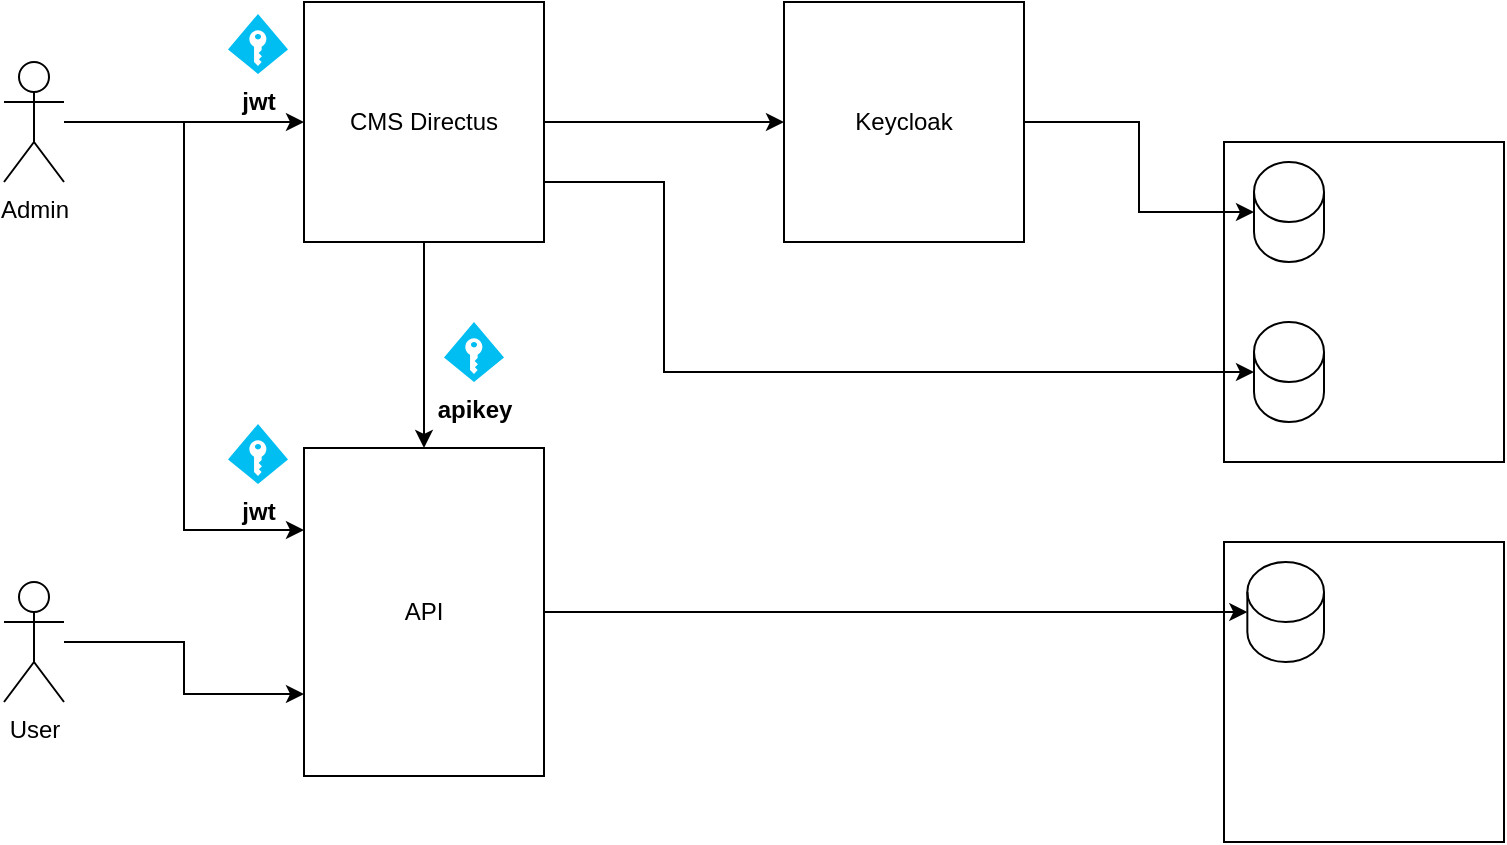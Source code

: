 <mxfile version="21.7.2" type="device">
  <diagram name="Page-1" id="kjfFAkuq4WJYA48KYRBB">
    <mxGraphModel dx="999" dy="608" grid="1" gridSize="10" guides="1" tooltips="1" connect="1" arrows="1" fold="1" page="1" pageScale="1" pageWidth="850" pageHeight="1100" math="0" shadow="0">
      <root>
        <mxCell id="0" />
        <mxCell id="1" parent="0" />
        <mxCell id="QCv3PliEFTNqHR0u3MRq-42" value="" style="group" vertex="1" connectable="0" parent="1">
          <mxGeometry x="680" y="360" width="140" height="150" as="geometry" />
        </mxCell>
        <mxCell id="QCv3PliEFTNqHR0u3MRq-41" value="" style="rounded=0;whiteSpace=wrap;html=1;" vertex="1" parent="QCv3PliEFTNqHR0u3MRq-42">
          <mxGeometry width="140" height="150" as="geometry" />
        </mxCell>
        <mxCell id="QCv3PliEFTNqHR0u3MRq-16" value="" style="shape=cylinder3;whiteSpace=wrap;html=1;boundedLbl=1;backgroundOutline=1;size=15;" vertex="1" parent="QCv3PliEFTNqHR0u3MRq-42">
          <mxGeometry x="11.67" y="10" width="38.33" height="50" as="geometry" />
        </mxCell>
        <mxCell id="QCv3PliEFTNqHR0u3MRq-18" value="" style="shape=image;verticalLabelPosition=bottom;labelBackgroundColor=default;verticalAlign=top;aspect=fixed;imageAspect=0;image=https://miro.medium.com/v2/resize:fit:256/1*XR69xeq43LgKB0T_LjZqwQ.png;" vertex="1" parent="QCv3PliEFTNqHR0u3MRq-42">
          <mxGeometry x="70" y="90" width="60" height="60" as="geometry" />
        </mxCell>
        <mxCell id="QCv3PliEFTNqHR0u3MRq-4" value="" style="group" vertex="1" connectable="0" parent="1">
          <mxGeometry x="460" y="90" width="120" height="120" as="geometry" />
        </mxCell>
        <mxCell id="QCv3PliEFTNqHR0u3MRq-1" value="Keycloak" style="whiteSpace=wrap;html=1;aspect=fixed;" vertex="1" parent="QCv3PliEFTNqHR0u3MRq-4">
          <mxGeometry width="120" height="120" as="geometry" />
        </mxCell>
        <mxCell id="QCv3PliEFTNqHR0u3MRq-3" value="" style="shape=image;verticalLabelPosition=bottom;labelBackgroundColor=default;verticalAlign=top;aspect=fixed;imageAspect=0;image=https://cf.appdrag.com/dashboard-openvm-clo-b2d42c/uploads/Keycloak-VC4L-19JH.png;" vertex="1" parent="QCv3PliEFTNqHR0u3MRq-4">
          <mxGeometry width="50" height="50" as="geometry" />
        </mxCell>
        <mxCell id="QCv3PliEFTNqHR0u3MRq-7" value="" style="group" vertex="1" connectable="0" parent="1">
          <mxGeometry x="220" y="90" width="120" height="120" as="geometry" />
        </mxCell>
        <mxCell id="QCv3PliEFTNqHR0u3MRq-5" value="CMS Directus" style="rounded=0;whiteSpace=wrap;html=1;" vertex="1" parent="QCv3PliEFTNqHR0u3MRq-7">
          <mxGeometry width="120" height="120" as="geometry" />
        </mxCell>
        <mxCell id="QCv3PliEFTNqHR0u3MRq-6" value="" style="shape=image;verticalLabelPosition=bottom;labelBackgroundColor=default;verticalAlign=top;aspect=fixed;imageAspect=0;image=https://progsoft.net/images/directus-icon-eef4bb3122109f8b035ecf997c3adf5edd57a797.png;" vertex="1" parent="QCv3PliEFTNqHR0u3MRq-7">
          <mxGeometry y="3" width="65.94" height="40" as="geometry" />
        </mxCell>
        <mxCell id="QCv3PliEFTNqHR0u3MRq-36" style="edgeStyle=orthogonalEdgeStyle;rounded=0;orthogonalLoop=1;jettySize=auto;html=1;" edge="1" parent="1" source="QCv3PliEFTNqHR0u3MRq-21" target="QCv3PliEFTNqHR0u3MRq-5">
          <mxGeometry relative="1" as="geometry" />
        </mxCell>
        <mxCell id="QCv3PliEFTNqHR0u3MRq-37" style="edgeStyle=orthogonalEdgeStyle;rounded=0;orthogonalLoop=1;jettySize=auto;html=1;entryX=0;entryY=0.25;entryDx=0;entryDy=0;" edge="1" parent="1" target="QCv3PliEFTNqHR0u3MRq-20">
          <mxGeometry relative="1" as="geometry">
            <mxPoint x="100" y="150" as="sourcePoint" />
            <Array as="points">
              <mxPoint x="160" y="150" />
              <mxPoint x="160" y="354" />
            </Array>
          </mxGeometry>
        </mxCell>
        <mxCell id="QCv3PliEFTNqHR0u3MRq-21" value="Admin" style="shape=umlActor;verticalLabelPosition=bottom;verticalAlign=top;html=1;outlineConnect=0;" vertex="1" parent="1">
          <mxGeometry x="70" y="120" width="30" height="60" as="geometry" />
        </mxCell>
        <mxCell id="QCv3PliEFTNqHR0u3MRq-44" style="edgeStyle=orthogonalEdgeStyle;rounded=0;orthogonalLoop=1;jettySize=auto;html=1;entryX=0;entryY=0.75;entryDx=0;entryDy=0;" edge="1" parent="1" source="QCv3PliEFTNqHR0u3MRq-22" target="QCv3PliEFTNqHR0u3MRq-20">
          <mxGeometry relative="1" as="geometry" />
        </mxCell>
        <mxCell id="QCv3PliEFTNqHR0u3MRq-22" value="User" style="shape=umlActor;verticalLabelPosition=bottom;verticalAlign=top;html=1;outlineConnect=0;" vertex="1" parent="1">
          <mxGeometry x="70" y="380" width="30" height="60" as="geometry" />
        </mxCell>
        <mxCell id="QCv3PliEFTNqHR0u3MRq-26" value="" style="group" vertex="1" connectable="0" parent="1">
          <mxGeometry x="680" y="160" width="140" height="170" as="geometry" />
        </mxCell>
        <mxCell id="QCv3PliEFTNqHR0u3MRq-24" value="" style="rounded=0;whiteSpace=wrap;html=1;" vertex="1" parent="QCv3PliEFTNqHR0u3MRq-26">
          <mxGeometry width="140" height="160" as="geometry" />
        </mxCell>
        <mxCell id="QCv3PliEFTNqHR0u3MRq-8" value="" style="shape=cylinder3;whiteSpace=wrap;html=1;boundedLbl=1;backgroundOutline=1;size=15;" vertex="1" parent="QCv3PliEFTNqHR0u3MRq-26">
          <mxGeometry x="15" y="10" width="35" height="50" as="geometry" />
        </mxCell>
        <mxCell id="QCv3PliEFTNqHR0u3MRq-13" value="" style="shape=image;verticalLabelPosition=bottom;labelBackgroundColor=default;verticalAlign=top;aspect=fixed;imageAspect=0;image=https://blog.shanelee.name/content/images/2017/04/mariadb.png;" vertex="1" parent="QCv3PliEFTNqHR0u3MRq-26">
          <mxGeometry x="60" y="90" width="80" height="80" as="geometry" />
        </mxCell>
        <mxCell id="QCv3PliEFTNqHR0u3MRq-25" value="" style="shape=cylinder3;whiteSpace=wrap;html=1;boundedLbl=1;backgroundOutline=1;size=15;" vertex="1" parent="QCv3PliEFTNqHR0u3MRq-26">
          <mxGeometry x="15" y="90" width="35" height="50" as="geometry" />
        </mxCell>
        <mxCell id="QCv3PliEFTNqHR0u3MRq-27" style="edgeStyle=orthogonalEdgeStyle;rounded=0;orthogonalLoop=1;jettySize=auto;html=1;exitX=1;exitY=0.5;exitDx=0;exitDy=0;entryX=0;entryY=0.5;entryDx=0;entryDy=0;entryPerimeter=0;" edge="1" parent="1" source="QCv3PliEFTNqHR0u3MRq-1" target="QCv3PliEFTNqHR0u3MRq-8">
          <mxGeometry relative="1" as="geometry" />
        </mxCell>
        <mxCell id="QCv3PliEFTNqHR0u3MRq-28" style="edgeStyle=orthogonalEdgeStyle;rounded=0;orthogonalLoop=1;jettySize=auto;html=1;entryX=0;entryY=0.5;entryDx=0;entryDy=0;entryPerimeter=0;exitX=1;exitY=0.75;exitDx=0;exitDy=0;" edge="1" parent="1" source="QCv3PliEFTNqHR0u3MRq-5" target="QCv3PliEFTNqHR0u3MRq-25">
          <mxGeometry relative="1" as="geometry">
            <mxPoint x="360" y="180" as="sourcePoint" />
            <Array as="points">
              <mxPoint x="400" y="180" />
              <mxPoint x="400" y="275" />
            </Array>
          </mxGeometry>
        </mxCell>
        <mxCell id="QCv3PliEFTNqHR0u3MRq-33" style="edgeStyle=orthogonalEdgeStyle;rounded=0;orthogonalLoop=1;jettySize=auto;html=1;" edge="1" parent="1" source="QCv3PliEFTNqHR0u3MRq-5" target="QCv3PliEFTNqHR0u3MRq-1">
          <mxGeometry relative="1" as="geometry" />
        </mxCell>
        <mxCell id="QCv3PliEFTNqHR0u3MRq-34" style="edgeStyle=orthogonalEdgeStyle;rounded=0;orthogonalLoop=1;jettySize=auto;html=1;" edge="1" parent="1" source="QCv3PliEFTNqHR0u3MRq-5" target="QCv3PliEFTNqHR0u3MRq-20">
          <mxGeometry relative="1" as="geometry" />
        </mxCell>
        <mxCell id="QCv3PliEFTNqHR0u3MRq-40" style="edgeStyle=orthogonalEdgeStyle;rounded=0;orthogonalLoop=1;jettySize=auto;html=1;entryX=0;entryY=0.5;entryDx=0;entryDy=0;entryPerimeter=0;" edge="1" parent="1" source="QCv3PliEFTNqHR0u3MRq-20" target="QCv3PliEFTNqHR0u3MRq-16">
          <mxGeometry relative="1" as="geometry">
            <mxPoint x="460" y="353" as="targetPoint" />
          </mxGeometry>
        </mxCell>
        <mxCell id="QCv3PliEFTNqHR0u3MRq-45" value="apikey" style="verticalLabelPosition=bottom;html=1;verticalAlign=top;align=center;strokeColor=none;fillColor=#00BEF2;shape=mxgraph.azure.access_control;fontStyle=1" vertex="1" parent="1">
          <mxGeometry x="290" y="250" width="30" height="30" as="geometry" />
        </mxCell>
        <mxCell id="QCv3PliEFTNqHR0u3MRq-48" value="jwt" style="verticalLabelPosition=bottom;html=1;verticalAlign=top;align=center;strokeColor=none;fillColor=#00BEF2;shape=mxgraph.azure.access_control;fontStyle=1" vertex="1" parent="1">
          <mxGeometry x="182" y="96" width="30" height="30" as="geometry" />
        </mxCell>
        <mxCell id="QCv3PliEFTNqHR0u3MRq-50" value="&lt;b&gt;jwt&lt;/b&gt;" style="verticalLabelPosition=bottom;html=1;verticalAlign=top;align=center;strokeColor=none;fillColor=#00BEF2;shape=mxgraph.azure.access_control;" vertex="1" parent="1">
          <mxGeometry x="182" y="301" width="30" height="30" as="geometry" />
        </mxCell>
        <mxCell id="QCv3PliEFTNqHR0u3MRq-51" value="" style="group" vertex="1" connectable="0" parent="1">
          <mxGeometry x="220" y="313" width="120" height="164" as="geometry" />
        </mxCell>
        <mxCell id="QCv3PliEFTNqHR0u3MRq-20" value="API" style="rounded=0;whiteSpace=wrap;html=1;" vertex="1" parent="QCv3PliEFTNqHR0u3MRq-51">
          <mxGeometry width="120" height="164" as="geometry" />
        </mxCell>
        <mxCell id="QCv3PliEFTNqHR0u3MRq-32" value="" style="shape=image;verticalLabelPosition=bottom;labelBackgroundColor=default;verticalAlign=top;aspect=fixed;imageAspect=0;image=https://static-00.iconduck.com/assets.00/dotnet-icon-256x256-ozvjws7o.png;container=0;" vertex="1" parent="QCv3PliEFTNqHR0u3MRq-51">
          <mxGeometry x="60" y="107" width="50" height="50" as="geometry" />
        </mxCell>
      </root>
    </mxGraphModel>
  </diagram>
</mxfile>
